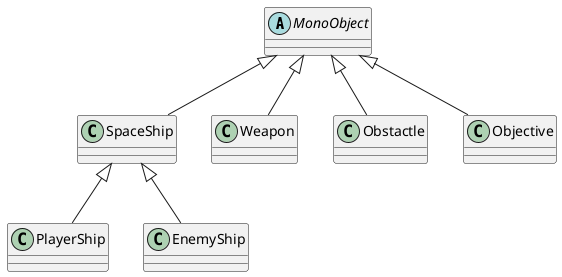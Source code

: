 @startuml

abstract Class MonoObject

Class SpaceShip

Class PlayerShip

Class EnemyShip

Class Weapon

Class Obstactle

Class Objective

PlayerShip -up-|> SpaceShip
EnemyShip -up-|> SpaceShip
SpaceShip -up-|> MonoObject
Objective -up-|> MonoObject
Weapon -up-|> MonoObject
Obstactle -up-|> MonoObject

@enduml